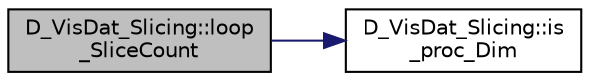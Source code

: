 digraph "D_VisDat_Slicing::loop_SliceCount"
{
 // LATEX_PDF_SIZE
  edge [fontname="Helvetica",fontsize="10",labelfontname="Helvetica",labelfontsize="10"];
  node [fontname="Helvetica",fontsize="10",shape=record];
  rankdir="LR";
  Node1 [label="D_VisDat_Slicing::loop\l_SliceCount",height=0.2,width=0.4,color="black", fillcolor="grey75", style="filled", fontcolor="black",tooltip=" "];
  Node1 -> Node2 [color="midnightblue",fontsize="10",style="solid",fontname="Helvetica"];
  Node2 [label="D_VisDat_Slicing::is\l_proc_Dim",height=0.2,width=0.4,color="black", fillcolor="white", style="filled",URL="$class_d___vis_dat___slicing.html#a8039a68e03e1165a965a9c25a9ff7882",tooltip=" "];
}
